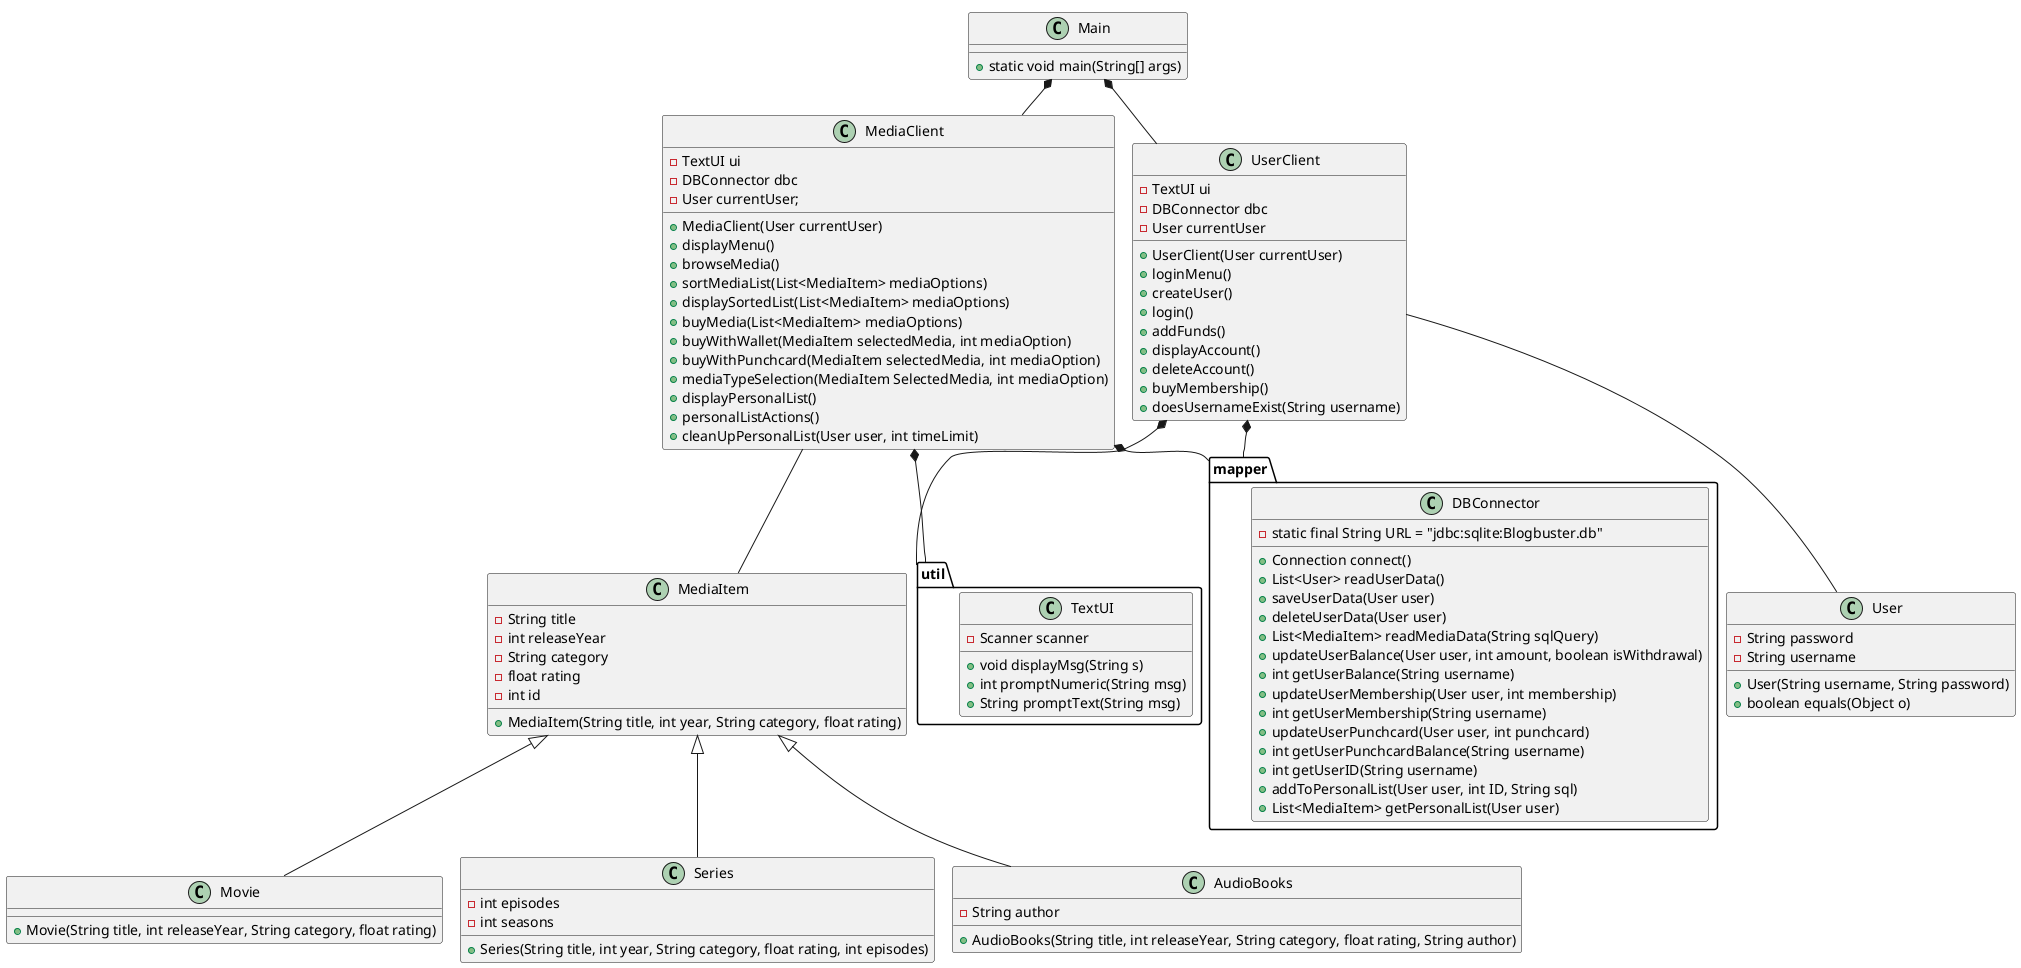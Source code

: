 @startuml
!pragma layout smetana

class Main{
+ static void main(String[] args)

}

class MediaItem{
- String title
- int releaseYear
- String category
- float rating
- int id
+MediaItem(String title, int year, String category, float rating)

}

class MediaClient{
-TextUI ui
-DBConnector dbc
-User currentUser;
+MediaClient(User currentUser)
+displayMenu()
+browseMedia()
+sortMediaList(List<MediaItem> mediaOptions)
+displaySortedList(List<MediaItem> mediaOptions)
+buyMedia(List<MediaItem> mediaOptions)
+buyWithWallet(MediaItem selectedMedia, int mediaOption)
+buyWithPunchcard(MediaItem selectedMedia, int mediaOption)
+mediaTypeSelection(MediaItem SelectedMedia, int mediaOption)
+displayPersonalList()
+personalListActions()
+cleanUpPersonalList(User user, int timeLimit)

}


class User{
-String password
-String username
+User(String username, String password)
+boolean equals(Object o)
}


class Movie{

+ Movie(String title, int releaseYear, String category, float rating)
}

class Series{
- int episodes
- int seasons
+Series(String title, int year, String category, float rating, int episodes)
}

class AudioBooks{
- String author
+ AudioBooks(String title, int releaseYear, String category, float rating, String author)
}


class UserClient{
-TextUI ui
-DBConnector dbc
-User currentUser
+UserClient(User currentUser)
+loginMenu()
+createUser()
+login()
+addFunds()
+displayAccount()
+deleteAccount()
+buyMembership()
+doesUsernameExist(String username)
}


package "util" {
class TextUI{
- Scanner scanner
+void displayMsg(String s)
+int promptNumeric(String msg)
+String promptText(String msg)
}
}

package "mapper" {
class DBConnector{
-static final String URL = "jdbc:sqlite:Blogbuster.db"
+Connection connect()
+List<User> readUserData()
+saveUserData(User user)
+deleteUserData(User user)
+List<MediaItem> readMediaData(String sqlQuery)
+updateUserBalance(User user, int amount, boolean isWithdrawal)
+int getUserBalance(String username)
+updateUserMembership(User user, int membership)
+int getUserMembership(String username)
+updateUserPunchcard(User user, int punchcard)
+int getUserPunchcardBalance(String username)
+int getUserID(String username)
+addToPersonalList(User user, int ID, String sql)
+List<MediaItem> getPersonalList(User user)
}
}


MediaItem<|--Series
MediaItem <|-- Movie
Main *-- MediaClient
MediaClient *-- "util"
MediaClient -- MediaItem
Main *-- UserClient
UserClient -- User
UserClient *--"util"
UserClient *-- "mapper"
MediaClient *-- "mapper"
MediaItem <|-- AudioBooks

@enduml